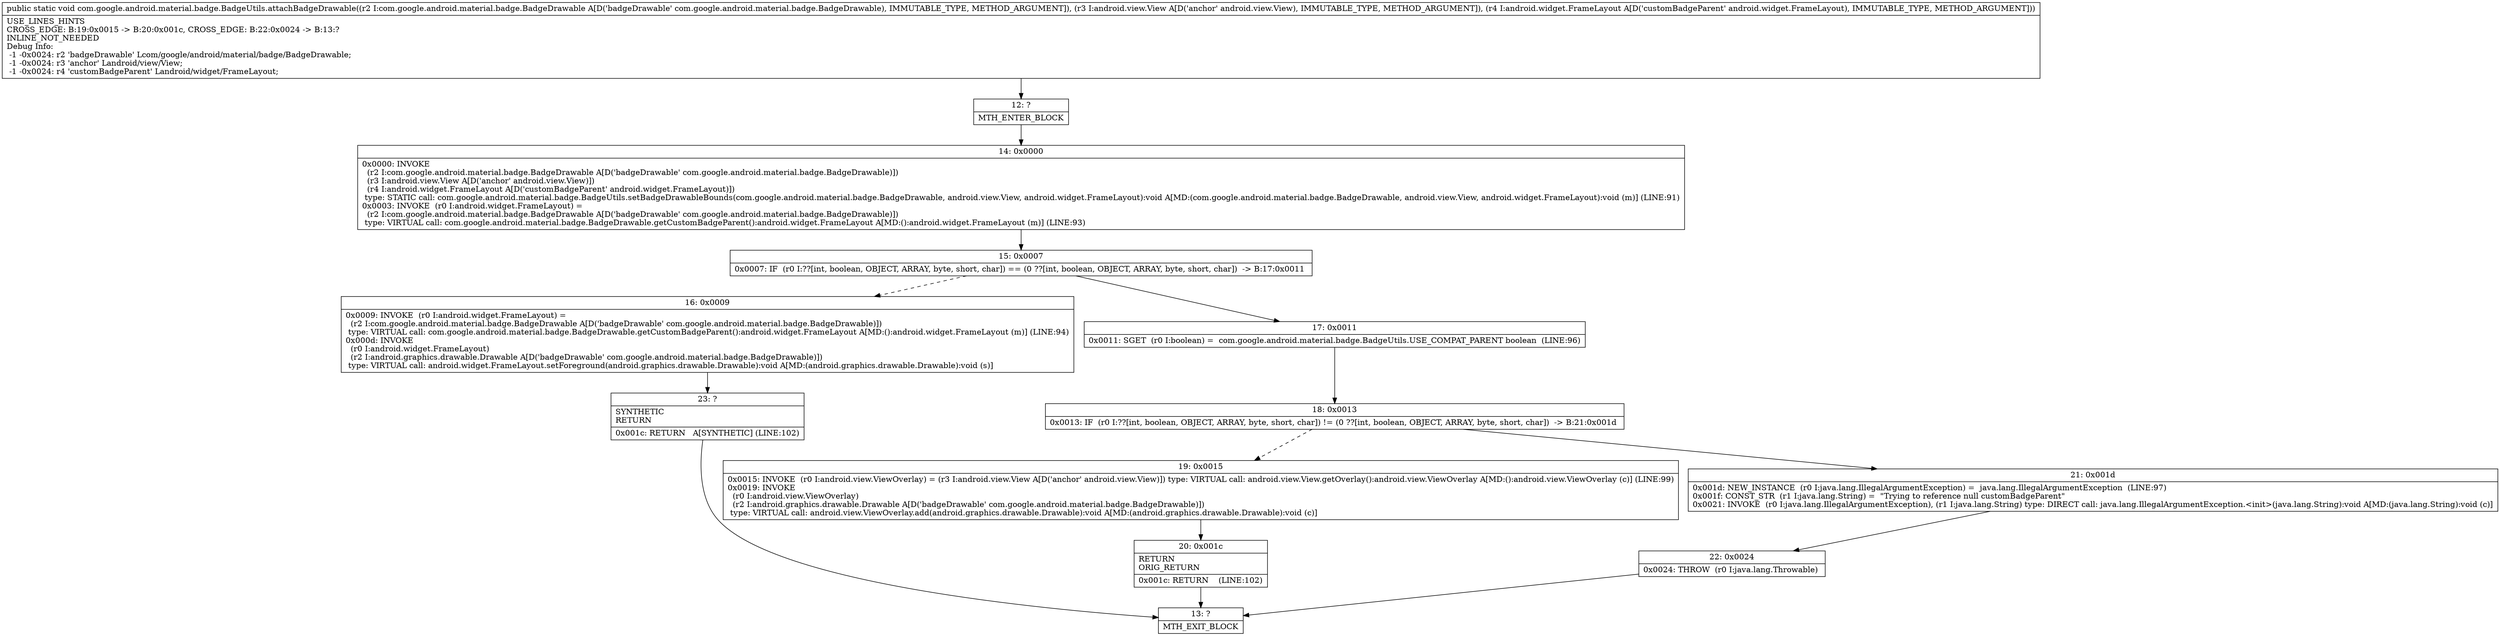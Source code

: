 digraph "CFG forcom.google.android.material.badge.BadgeUtils.attachBadgeDrawable(Lcom\/google\/android\/material\/badge\/BadgeDrawable;Landroid\/view\/View;Landroid\/widget\/FrameLayout;)V" {
Node_12 [shape=record,label="{12\:\ ?|MTH_ENTER_BLOCK\l}"];
Node_14 [shape=record,label="{14\:\ 0x0000|0x0000: INVOKE  \l  (r2 I:com.google.android.material.badge.BadgeDrawable A[D('badgeDrawable' com.google.android.material.badge.BadgeDrawable)])\l  (r3 I:android.view.View A[D('anchor' android.view.View)])\l  (r4 I:android.widget.FrameLayout A[D('customBadgeParent' android.widget.FrameLayout)])\l type: STATIC call: com.google.android.material.badge.BadgeUtils.setBadgeDrawableBounds(com.google.android.material.badge.BadgeDrawable, android.view.View, android.widget.FrameLayout):void A[MD:(com.google.android.material.badge.BadgeDrawable, android.view.View, android.widget.FrameLayout):void (m)] (LINE:91)\l0x0003: INVOKE  (r0 I:android.widget.FrameLayout) = \l  (r2 I:com.google.android.material.badge.BadgeDrawable A[D('badgeDrawable' com.google.android.material.badge.BadgeDrawable)])\l type: VIRTUAL call: com.google.android.material.badge.BadgeDrawable.getCustomBadgeParent():android.widget.FrameLayout A[MD:():android.widget.FrameLayout (m)] (LINE:93)\l}"];
Node_15 [shape=record,label="{15\:\ 0x0007|0x0007: IF  (r0 I:??[int, boolean, OBJECT, ARRAY, byte, short, char]) == (0 ??[int, boolean, OBJECT, ARRAY, byte, short, char])  \-\> B:17:0x0011 \l}"];
Node_16 [shape=record,label="{16\:\ 0x0009|0x0009: INVOKE  (r0 I:android.widget.FrameLayout) = \l  (r2 I:com.google.android.material.badge.BadgeDrawable A[D('badgeDrawable' com.google.android.material.badge.BadgeDrawable)])\l type: VIRTUAL call: com.google.android.material.badge.BadgeDrawable.getCustomBadgeParent():android.widget.FrameLayout A[MD:():android.widget.FrameLayout (m)] (LINE:94)\l0x000d: INVOKE  \l  (r0 I:android.widget.FrameLayout)\l  (r2 I:android.graphics.drawable.Drawable A[D('badgeDrawable' com.google.android.material.badge.BadgeDrawable)])\l type: VIRTUAL call: android.widget.FrameLayout.setForeground(android.graphics.drawable.Drawable):void A[MD:(android.graphics.drawable.Drawable):void (s)]\l}"];
Node_23 [shape=record,label="{23\:\ ?|SYNTHETIC\lRETURN\l|0x001c: RETURN   A[SYNTHETIC] (LINE:102)\l}"];
Node_13 [shape=record,label="{13\:\ ?|MTH_EXIT_BLOCK\l}"];
Node_17 [shape=record,label="{17\:\ 0x0011|0x0011: SGET  (r0 I:boolean) =  com.google.android.material.badge.BadgeUtils.USE_COMPAT_PARENT boolean  (LINE:96)\l}"];
Node_18 [shape=record,label="{18\:\ 0x0013|0x0013: IF  (r0 I:??[int, boolean, OBJECT, ARRAY, byte, short, char]) != (0 ??[int, boolean, OBJECT, ARRAY, byte, short, char])  \-\> B:21:0x001d \l}"];
Node_19 [shape=record,label="{19\:\ 0x0015|0x0015: INVOKE  (r0 I:android.view.ViewOverlay) = (r3 I:android.view.View A[D('anchor' android.view.View)]) type: VIRTUAL call: android.view.View.getOverlay():android.view.ViewOverlay A[MD:():android.view.ViewOverlay (c)] (LINE:99)\l0x0019: INVOKE  \l  (r0 I:android.view.ViewOverlay)\l  (r2 I:android.graphics.drawable.Drawable A[D('badgeDrawable' com.google.android.material.badge.BadgeDrawable)])\l type: VIRTUAL call: android.view.ViewOverlay.add(android.graphics.drawable.Drawable):void A[MD:(android.graphics.drawable.Drawable):void (c)]\l}"];
Node_20 [shape=record,label="{20\:\ 0x001c|RETURN\lORIG_RETURN\l|0x001c: RETURN    (LINE:102)\l}"];
Node_21 [shape=record,label="{21\:\ 0x001d|0x001d: NEW_INSTANCE  (r0 I:java.lang.IllegalArgumentException) =  java.lang.IllegalArgumentException  (LINE:97)\l0x001f: CONST_STR  (r1 I:java.lang.String) =  \"Trying to reference null customBadgeParent\" \l0x0021: INVOKE  (r0 I:java.lang.IllegalArgumentException), (r1 I:java.lang.String) type: DIRECT call: java.lang.IllegalArgumentException.\<init\>(java.lang.String):void A[MD:(java.lang.String):void (c)]\l}"];
Node_22 [shape=record,label="{22\:\ 0x0024|0x0024: THROW  (r0 I:java.lang.Throwable) \l}"];
MethodNode[shape=record,label="{public static void com.google.android.material.badge.BadgeUtils.attachBadgeDrawable((r2 I:com.google.android.material.badge.BadgeDrawable A[D('badgeDrawable' com.google.android.material.badge.BadgeDrawable), IMMUTABLE_TYPE, METHOD_ARGUMENT]), (r3 I:android.view.View A[D('anchor' android.view.View), IMMUTABLE_TYPE, METHOD_ARGUMENT]), (r4 I:android.widget.FrameLayout A[D('customBadgeParent' android.widget.FrameLayout), IMMUTABLE_TYPE, METHOD_ARGUMENT]))  | USE_LINES_HINTS\lCROSS_EDGE: B:19:0x0015 \-\> B:20:0x001c, CROSS_EDGE: B:22:0x0024 \-\> B:13:?\lINLINE_NOT_NEEDED\lDebug Info:\l  \-1 \-0x0024: r2 'badgeDrawable' Lcom\/google\/android\/material\/badge\/BadgeDrawable;\l  \-1 \-0x0024: r3 'anchor' Landroid\/view\/View;\l  \-1 \-0x0024: r4 'customBadgeParent' Landroid\/widget\/FrameLayout;\l}"];
MethodNode -> Node_12;Node_12 -> Node_14;
Node_14 -> Node_15;
Node_15 -> Node_16[style=dashed];
Node_15 -> Node_17;
Node_16 -> Node_23;
Node_23 -> Node_13;
Node_17 -> Node_18;
Node_18 -> Node_19[style=dashed];
Node_18 -> Node_21;
Node_19 -> Node_20;
Node_20 -> Node_13;
Node_21 -> Node_22;
Node_22 -> Node_13;
}

